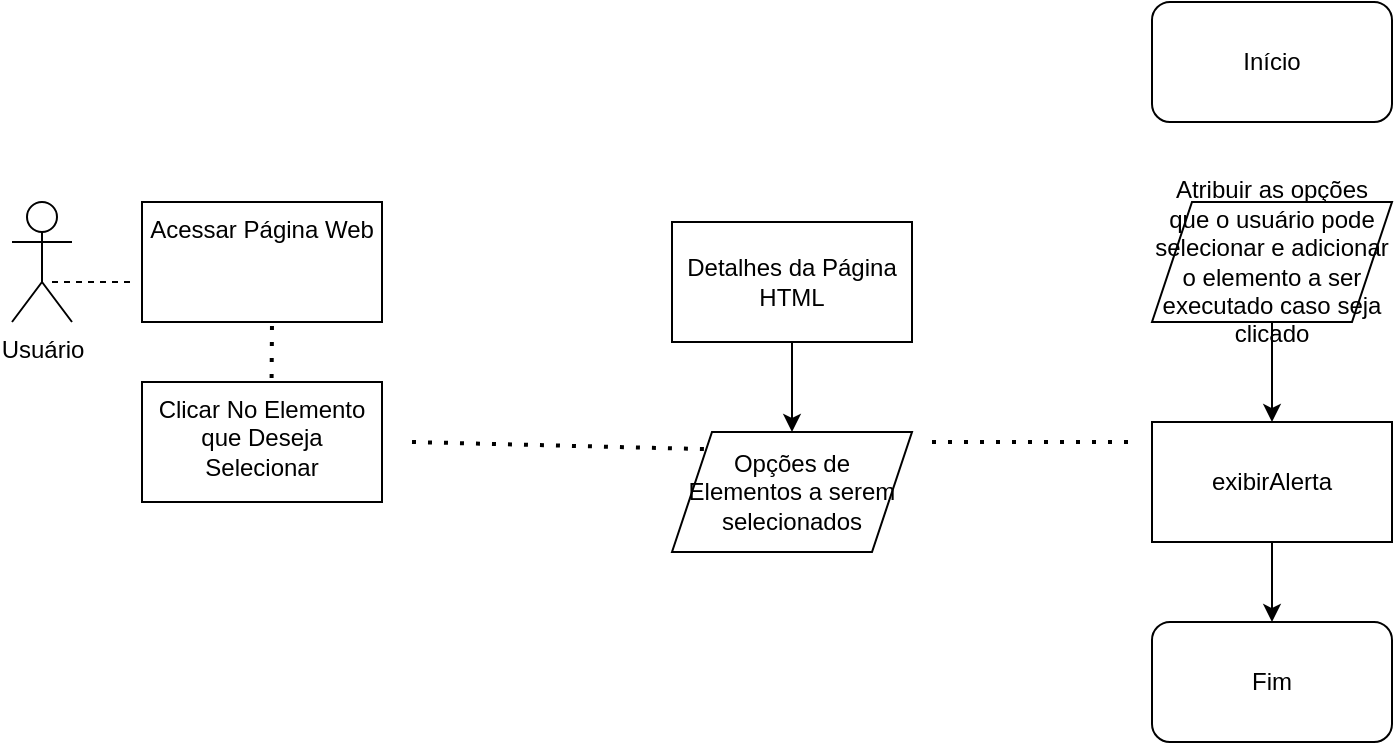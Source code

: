 <mxfile>
    <diagram id="xjZls5xY_gCA0Fz9rvfN" name="exibindo-alerta">
        <mxGraphModel dx="660" dy="389" grid="1" gridSize="10" guides="1" tooltips="1" connect="1" arrows="1" fold="1" page="1" pageScale="1" pageWidth="827" pageHeight="1169" math="0" shadow="0">
            <root>
                <mxCell id="0"/>
                <mxCell id="1" parent="0"/>
                <mxCell id="2" value="Usuário" style="shape=umlActor;verticalLabelPosition=bottom;verticalAlign=top;html=1;outlineConnect=0;" vertex="1" parent="1">
                    <mxGeometry x="90" y="410" width="30" height="60" as="geometry"/>
                </mxCell>
                <mxCell id="5" value="Acessar Página Web" style="whiteSpace=wrap;html=1;verticalAlign=top;" vertex="1" parent="1">
                    <mxGeometry x="155" y="410" width="120" height="60" as="geometry"/>
                </mxCell>
                <mxCell id="7" value="Clicar No Elemento que Deseja Selecionar" style="whiteSpace=wrap;html=1;verticalAlign=top;" vertex="1" parent="1">
                    <mxGeometry x="155" y="500" width="120" height="60" as="geometry"/>
                </mxCell>
                <mxCell id="8" value="" style="endArrow=none;dashed=1;html=1;dashPattern=1 3;strokeWidth=2;exitX=0.54;exitY=-0.033;exitDx=0;exitDy=0;exitPerimeter=0;" edge="1" parent="1" source="7">
                    <mxGeometry width="50" height="50" relative="1" as="geometry">
                        <mxPoint x="170" y="520" as="sourcePoint"/>
                        <mxPoint x="220" y="470" as="targetPoint"/>
                    </mxGeometry>
                </mxCell>
                <mxCell id="9" value="" style="endArrow=none;dashed=1;html=1;" edge="1" parent="1">
                    <mxGeometry width="50" height="50" relative="1" as="geometry">
                        <mxPoint x="110" y="450" as="sourcePoint"/>
                        <mxPoint x="150" y="450" as="targetPoint"/>
                    </mxGeometry>
                </mxCell>
                <mxCell id="10" value="Opções de Elementos a serem selecionados" style="shape=parallelogram;perimeter=parallelogramPerimeter;whiteSpace=wrap;html=1;fixedSize=1;" vertex="1" parent="1">
                    <mxGeometry x="420" y="525" width="120" height="60" as="geometry"/>
                </mxCell>
                <mxCell id="13" value="" style="edgeStyle=none;html=1;" edge="1" parent="1" source="11" target="10">
                    <mxGeometry relative="1" as="geometry"/>
                </mxCell>
                <mxCell id="11" value="Detalhes da Página HTML" style="rounded=0;whiteSpace=wrap;html=1;" vertex="1" parent="1">
                    <mxGeometry x="420" y="420" width="120" height="60" as="geometry"/>
                </mxCell>
                <mxCell id="14" value="Início" style="rounded=1;whiteSpace=wrap;html=1;" vertex="1" parent="1">
                    <mxGeometry x="660" y="310" width="120" height="60" as="geometry"/>
                </mxCell>
                <mxCell id="19" value="" style="edgeStyle=none;html=1;" edge="1" parent="1" source="17" target="18">
                    <mxGeometry relative="1" as="geometry"/>
                </mxCell>
                <mxCell id="17" value="Atribuir as opções que o usuário pode selecionar e adicionar o elemento a ser executado caso seja clicado" style="shape=parallelogram;perimeter=parallelogramPerimeter;whiteSpace=wrap;html=1;fixedSize=1;" vertex="1" parent="1">
                    <mxGeometry x="660" y="410" width="120" height="60" as="geometry"/>
                </mxCell>
                <mxCell id="kbFzZBGerDFTH1wOzHqc-20" value="" style="edgeStyle=none;html=1;" edge="1" parent="1" source="18" target="kbFzZBGerDFTH1wOzHqc-19">
                    <mxGeometry relative="1" as="geometry"/>
                </mxCell>
                <mxCell id="18" value="exibirAlerta" style="whiteSpace=wrap;html=1;" vertex="1" parent="1">
                    <mxGeometry x="660" y="520" width="120" height="60" as="geometry"/>
                </mxCell>
                <mxCell id="kbFzZBGerDFTH1wOzHqc-19" value="Fim" style="rounded=1;whiteSpace=wrap;html=1;" vertex="1" parent="1">
                    <mxGeometry x="660" y="620" width="120" height="60" as="geometry"/>
                </mxCell>
                <mxCell id="kbFzZBGerDFTH1wOzHqc-21" value="" style="endArrow=none;dashed=1;html=1;dashPattern=1 3;strokeWidth=2;entryX=0;entryY=0;entryDx=0;entryDy=0;" edge="1" parent="1" target="10">
                    <mxGeometry width="50" height="50" relative="1" as="geometry">
                        <mxPoint x="290" y="530" as="sourcePoint"/>
                        <mxPoint x="440" y="520" as="targetPoint"/>
                    </mxGeometry>
                </mxCell>
                <mxCell id="kbFzZBGerDFTH1wOzHqc-22" value="" style="endArrow=none;dashed=1;html=1;dashPattern=1 3;strokeWidth=2;" edge="1" parent="1">
                    <mxGeometry width="50" height="50" relative="1" as="geometry">
                        <mxPoint x="550" y="530" as="sourcePoint"/>
                        <mxPoint x="650" y="530" as="targetPoint"/>
                    </mxGeometry>
                </mxCell>
            </root>
        </mxGraphModel>
    </diagram>
</mxfile>